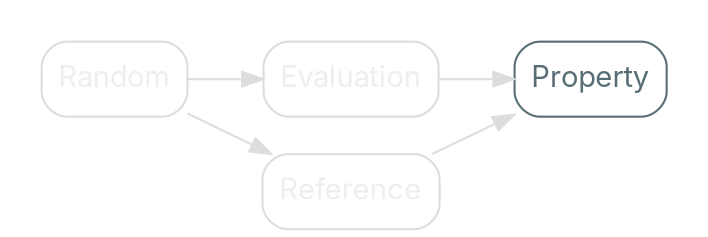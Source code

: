 digraph {
    bgcolor=transparent
    rankdir=LR

    // Default theme: enabled
    node[shape="rectangle" style="rounded,filled" color="#586E75" fillcolor="#ffffff" fontcolor="#586E75" fontname="Inter,Arial"]
    edge[color="#586E75" fontcolor="#000000" fontname="Inter,Arial" fontsize=11]

    subgraph cluster_0 {
        color=transparent
        Input[label="Random" color="#dddddd" fontcolor="#eeeeee"]
        Evaluation[ color="#dddddd" fontcolor="#eeeeee"]
        Analysis[label="Property"]
    }
    Reference[color="#dddddd" fontcolor="#eeeeee"]

    Input -> Evaluation[color="#dddddd"]
    Evaluation -> Analysis[color="#dddddd"]
    Input -> Reference[color="#dddddd"]
    Reference -> Analysis[color="#dddddd"]
}
